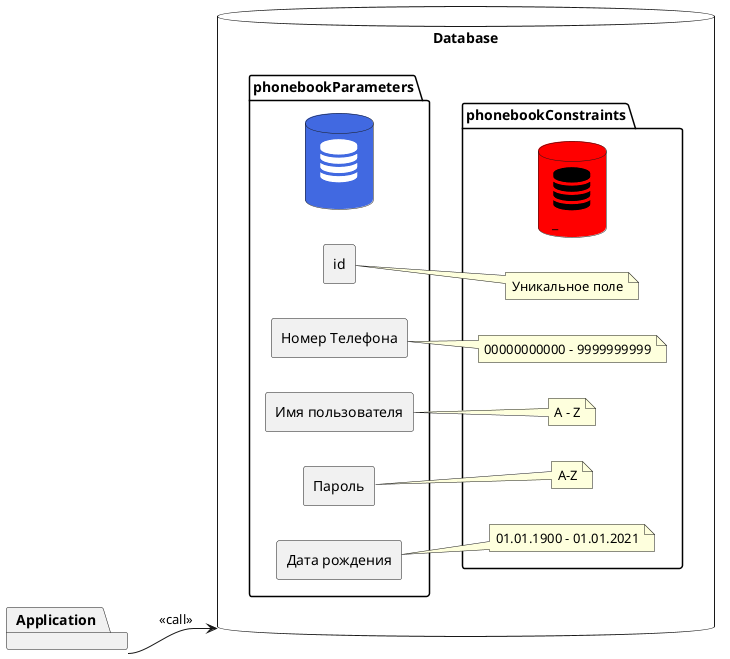 @startuml
left to right direction
!include <tupadr3/common>
!include <tupadr3/font-awesome/server>
!include <tupadr3/font-awesome/database>



package Application <<$app{scale=2}>> {
}

database Database <<$app>> {


package phonebookParameters <<$db{scale=2}>> {
FA_DATABASE(db1,,database,white) #RoyalBlue

rectangle bd as "Дата рождения"
rectangle pw as "Пароль"
rectangle names as "Имя пользователя"
rectangle phone_num as "Номер Телефона"
rectangle id as "id"

}

package phonebookConstraints <<$db{scale=2}>> {
FA_DATABASE(db2,_,database) #Red
note right of id : Уникальное поле
note right of phone_num : 00000000000 - 9999999999
note right of bd : 01.01.1900 - 01.01.2021
note right of pw : A-Z
note right of names : A - Z
}






Application --> Database : <<call>>
@enduml